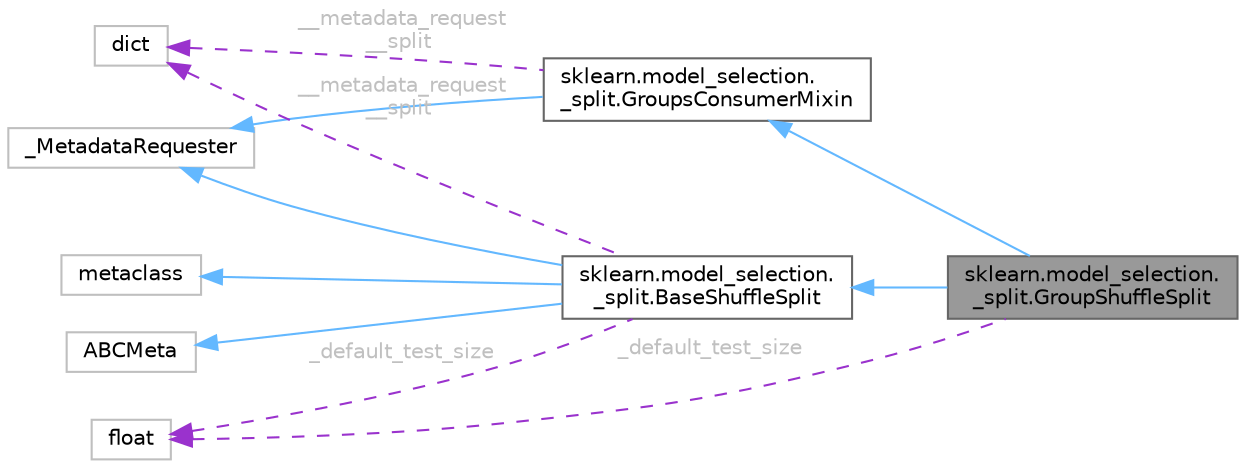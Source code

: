 digraph "sklearn.model_selection._split.GroupShuffleSplit"
{
 // LATEX_PDF_SIZE
  bgcolor="transparent";
  edge [fontname=Helvetica,fontsize=10,labelfontname=Helvetica,labelfontsize=10];
  node [fontname=Helvetica,fontsize=10,shape=box,height=0.2,width=0.4];
  rankdir="LR";
  Node1 [id="Node000001",label="sklearn.model_selection.\l_split.GroupShuffleSplit",height=0.2,width=0.4,color="gray40", fillcolor="grey60", style="filled", fontcolor="black",tooltip=" "];
  Node2 -> Node1 [id="edge11_Node000001_Node000002",dir="back",color="steelblue1",style="solid",tooltip=" "];
  Node2 [id="Node000002",label="sklearn.model_selection.\l_split.GroupsConsumerMixin",height=0.2,width=0.4,color="gray40", fillcolor="white", style="filled",URL="$d1/d56/classsklearn_1_1model__selection_1_1__split_1_1GroupsConsumerMixin.html",tooltip=" "];
  Node3 -> Node2 [id="edge12_Node000002_Node000003",dir="back",color="steelblue1",style="solid",tooltip=" "];
  Node3 [id="Node000003",label="_MetadataRequester",height=0.2,width=0.4,color="grey75", fillcolor="white", style="filled",URL="$d9/dc5/class__MetadataRequester.html",tooltip=" "];
  Node4 -> Node2 [id="edge13_Node000002_Node000004",dir="back",color="darkorchid3",style="dashed",tooltip=" ",label=" __metadata_request\l__split",fontcolor="grey" ];
  Node4 [id="Node000004",label="dict",height=0.2,width=0.4,color="grey75", fillcolor="white", style="filled",tooltip=" "];
  Node5 -> Node1 [id="edge14_Node000001_Node000005",dir="back",color="steelblue1",style="solid",tooltip=" "];
  Node5 [id="Node000005",label="sklearn.model_selection.\l_split.BaseShuffleSplit",height=0.2,width=0.4,color="gray40", fillcolor="white", style="filled",URL="$d1/dfd/classsklearn_1_1model__selection_1_1__split_1_1BaseShuffleSplit.html",tooltip=" "];
  Node3 -> Node5 [id="edge15_Node000005_Node000003",dir="back",color="steelblue1",style="solid",tooltip=" "];
  Node6 -> Node5 [id="edge16_Node000005_Node000006",dir="back",color="steelblue1",style="solid",tooltip=" "];
  Node6 [id="Node000006",label="metaclass",height=0.2,width=0.4,color="grey75", fillcolor="white", style="filled",URL="$d1/d9a/classmetaclass.html",tooltip=" "];
  Node7 -> Node5 [id="edge17_Node000005_Node000007",dir="back",color="steelblue1",style="solid",tooltip=" "];
  Node7 [id="Node000007",label="ABCMeta",height=0.2,width=0.4,color="grey75", fillcolor="white", style="filled",URL="$df/d42/classABCMeta.html",tooltip=" "];
  Node4 -> Node5 [id="edge18_Node000005_Node000004",dir="back",color="darkorchid3",style="dashed",tooltip=" ",label=" __metadata_request\l__split",fontcolor="grey" ];
  Node8 -> Node5 [id="edge19_Node000005_Node000008",dir="back",color="darkorchid3",style="dashed",tooltip=" ",label=" _default_test_size",fontcolor="grey" ];
  Node8 [id="Node000008",label="float",height=0.2,width=0.4,color="grey75", fillcolor="white", style="filled",tooltip=" "];
  Node8 -> Node1 [id="edge20_Node000001_Node000008",dir="back",color="darkorchid3",style="dashed",tooltip=" ",label=" _default_test_size",fontcolor="grey" ];
}
